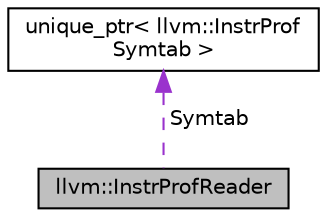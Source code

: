 digraph "llvm::InstrProfReader"
{
 // LATEX_PDF_SIZE
  bgcolor="transparent";
  edge [fontname="Helvetica",fontsize="10",labelfontname="Helvetica",labelfontsize="10"];
  node [fontname="Helvetica",fontsize="10",shape="box"];
  Node1 [label="llvm::InstrProfReader",height=0.2,width=0.4,color="black", fillcolor="grey75", style="filled", fontcolor="black",tooltip="Base class and interface for reading profiling data of any known instrprof format."];
  Node2 -> Node1 [dir="back",color="darkorchid3",fontsize="10",style="dashed",label=" Symtab" ,fontname="Helvetica"];
  Node2 [label="unique_ptr\< llvm::InstrProf\lSymtab \>",height=0.2,width=0.4,color="black",tooltip=" "];
}
